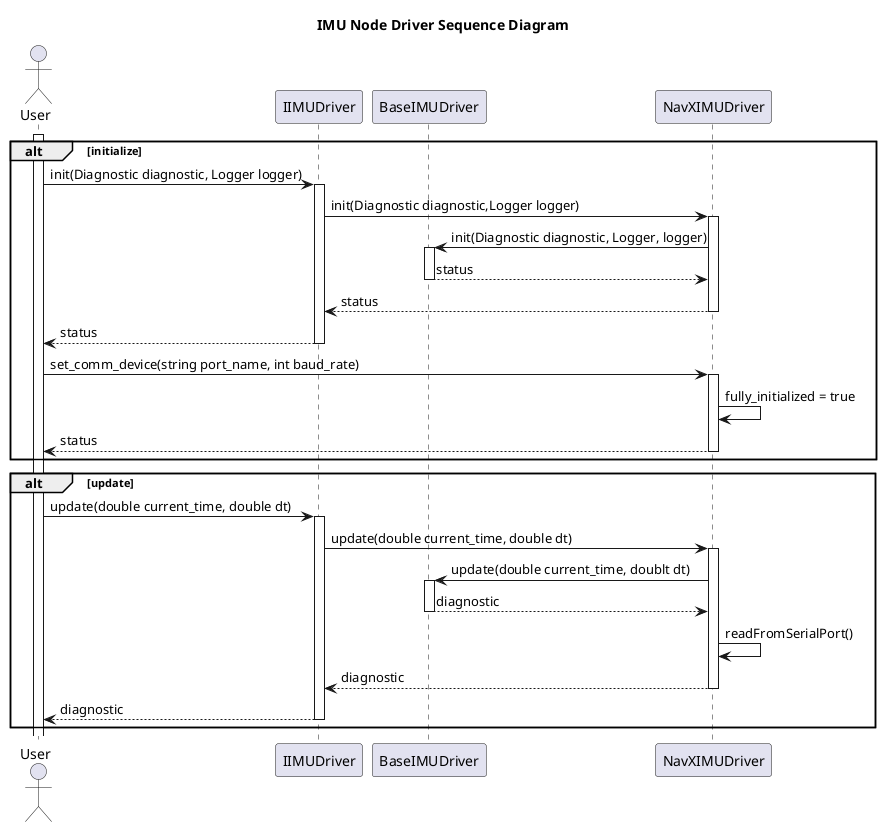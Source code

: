 @startuml
title IMU Node Driver Sequence Diagram
actor User as user
participant IIMUDriver as interface
participant BaseIMUDriver as base
participant NavXIMUDriver as driver

alt initialize
activate user
user -> interface++: init(Diagnostic diagnostic, Logger logger)
interface -> driver++: init(Diagnostic diagnostic,Logger logger)
driver -> base++: init(Diagnostic diagnostic, Logger, logger)
base --> driver--: status
driver --> interface--: status
interface --> user--: status

user -> driver++: set_comm_device(string port_name, int baud_rate)
driver -> driver: fully_initialized = true
driver --> user--: status
end

alt update
user -> interface++: update(double current_time, double dt)
interface -> driver++: update(double current_time, double dt)
driver -> base++: update(double current_time, doublt dt)
base --> driver--: diagnostic
driver -> driver: readFromSerialPort()
driver --> interface--: diagnostic
interface --> user--: diagnostic
end

@enduml